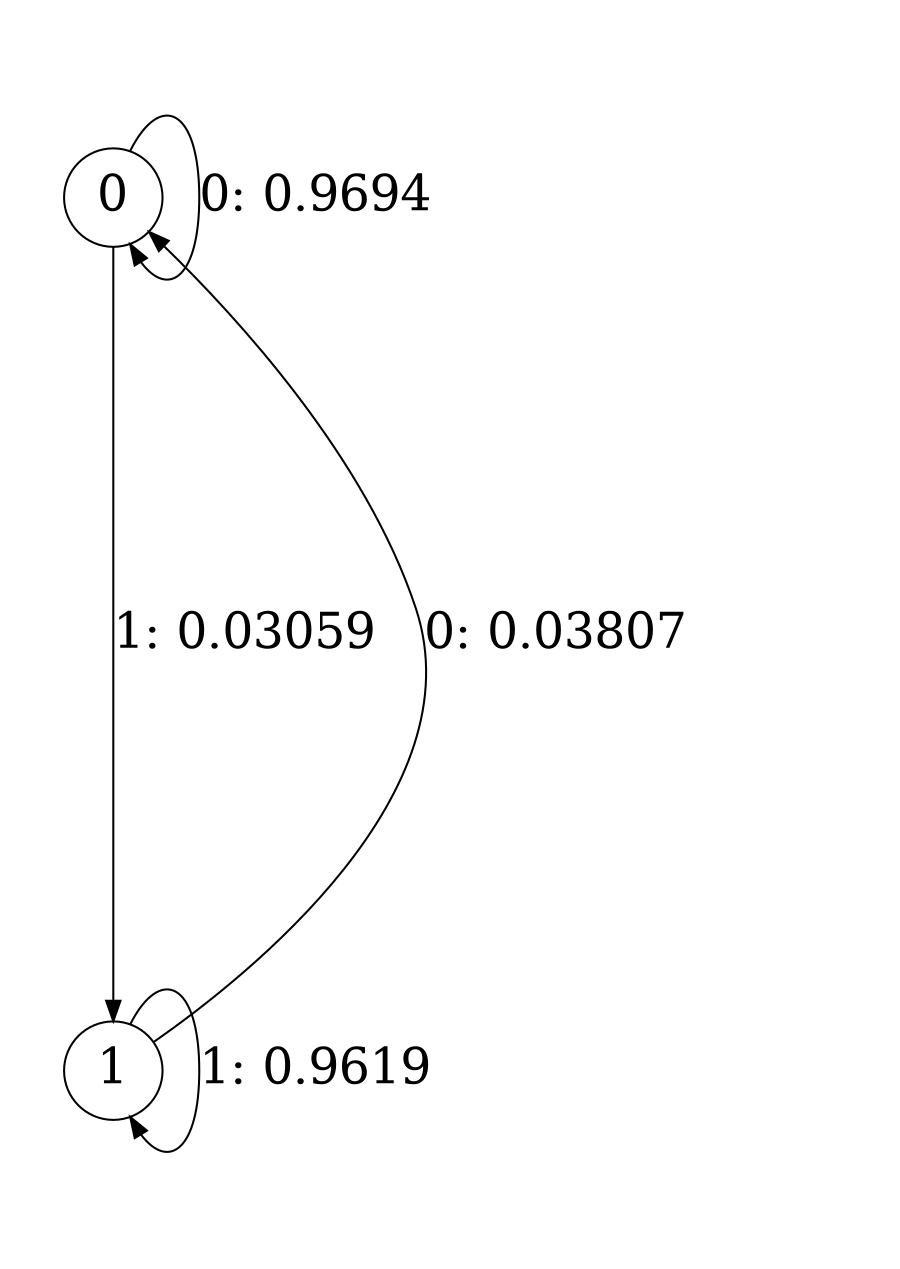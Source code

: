 digraph "ch1_face_grouped_ms_L3" {
size = "6,8.5";
ratio = "fill";
node [shape = circle];
node [fontsize = 24];
edge [fontsize = 24];
0 -> 0 [label = "0: 0.9694   "];
0 -> 1 [label = "1: 0.03059  "];
1 -> 0 [label = "0: 0.03807  "];
1 -> 1 [label = "1: 0.9619   "];
}